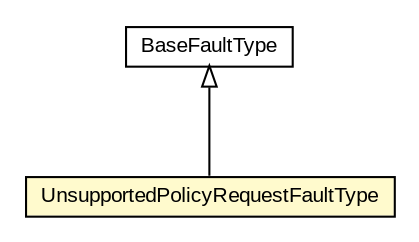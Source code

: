 #!/usr/local/bin/dot
#
# Class diagram 
# Generated by UMLGraph version R5_6-24-gf6e263 (http://www.umlgraph.org/)
#

digraph G {
	edge [fontname="arial",fontsize=10,labelfontname="arial",labelfontsize=10];
	node [fontname="arial",fontsize=10,shape=plaintext];
	nodesep=0.25;
	ranksep=0.5;
	// org.oasis_open.docs.wsn.b_2.UnsupportedPolicyRequestFaultType
	c1268466 [label=<<table title="org.oasis_open.docs.wsn.b_2.UnsupportedPolicyRequestFaultType" border="0" cellborder="1" cellspacing="0" cellpadding="2" port="p" bgcolor="lemonChiffon" href="./UnsupportedPolicyRequestFaultType.html">
		<tr><td><table border="0" cellspacing="0" cellpadding="1">
<tr><td align="center" balign="center"> UnsupportedPolicyRequestFaultType </td></tr>
		</table></td></tr>
		</table>>, URL="./UnsupportedPolicyRequestFaultType.html", fontname="arial", fontcolor="black", fontsize=10.0];
	// org.oasis_open.docs.wsrf.bf_2.BaseFaultType
	c1268529 [label=<<table title="org.oasis_open.docs.wsrf.bf_2.BaseFaultType" border="0" cellborder="1" cellspacing="0" cellpadding="2" port="p" href="../../wsrf/bf_2/BaseFaultType.html">
		<tr><td><table border="0" cellspacing="0" cellpadding="1">
<tr><td align="center" balign="center"> BaseFaultType </td></tr>
		</table></td></tr>
		</table>>, URL="../../wsrf/bf_2/BaseFaultType.html", fontname="arial", fontcolor="black", fontsize=10.0];
	//org.oasis_open.docs.wsn.b_2.UnsupportedPolicyRequestFaultType extends org.oasis_open.docs.wsrf.bf_2.BaseFaultType
	c1268529:p -> c1268466:p [dir=back,arrowtail=empty];
}

